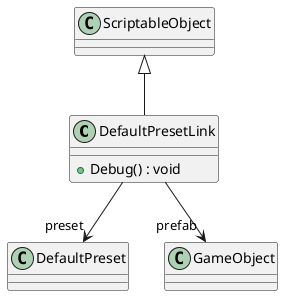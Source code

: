 @startuml
class DefaultPresetLink {
    + Debug() : void
}
ScriptableObject <|-- DefaultPresetLink
DefaultPresetLink --> "preset" DefaultPreset
DefaultPresetLink --> "prefab" GameObject
@enduml
